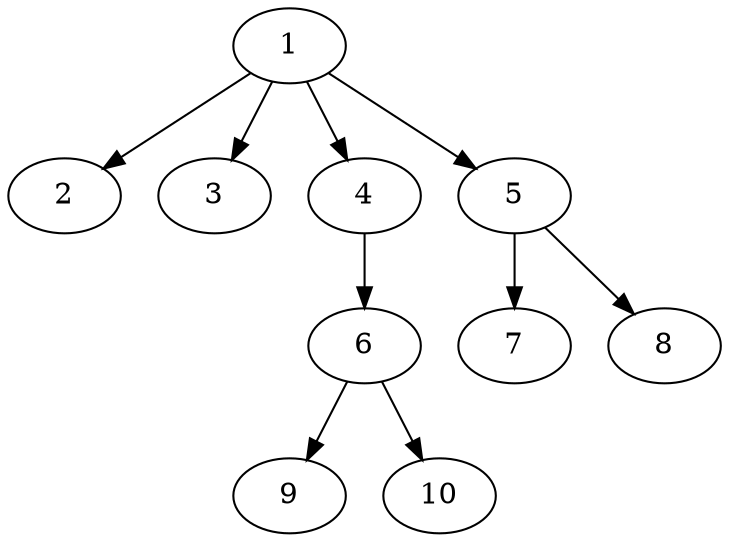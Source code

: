 // DAG automatically generated by daggen at Fri Aug  4 16:35:13 2017
// ./daggen --dot -n 10 --fat 0.2 --regular 0.8 --density 0.8 --jump 4 
digraph G {
  1 [size="30088", alpha="0.12"]
  1 -> 2 [size ="134"]
  1 -> 3 [size ="134"]
  1 -> 4 [size ="134"]
  1 -> 5 [size ="134"]
  2 [size="16537", alpha="0.03"]
  3 [size="1073742", alpha="0.17"]
  4 [size="577202", alpha="0.13"]
  4 -> 6 [size ="679"]
  5 [size="134218", alpha="0.12"]
  5 -> 7 [size ="210"]
  5 -> 8 [size ="210"]
  6 [size="272442", alpha="0.12"]
  6 -> 9 [size ="679"]
  6 -> 10 [size ="679"]
  7 [size="1073742", alpha="0.09"]
  8 [size="19671", alpha="0.13"]
  9 [size="2154", alpha="0.00"]
  10 [size="17139", alpha="0.08"]
}
